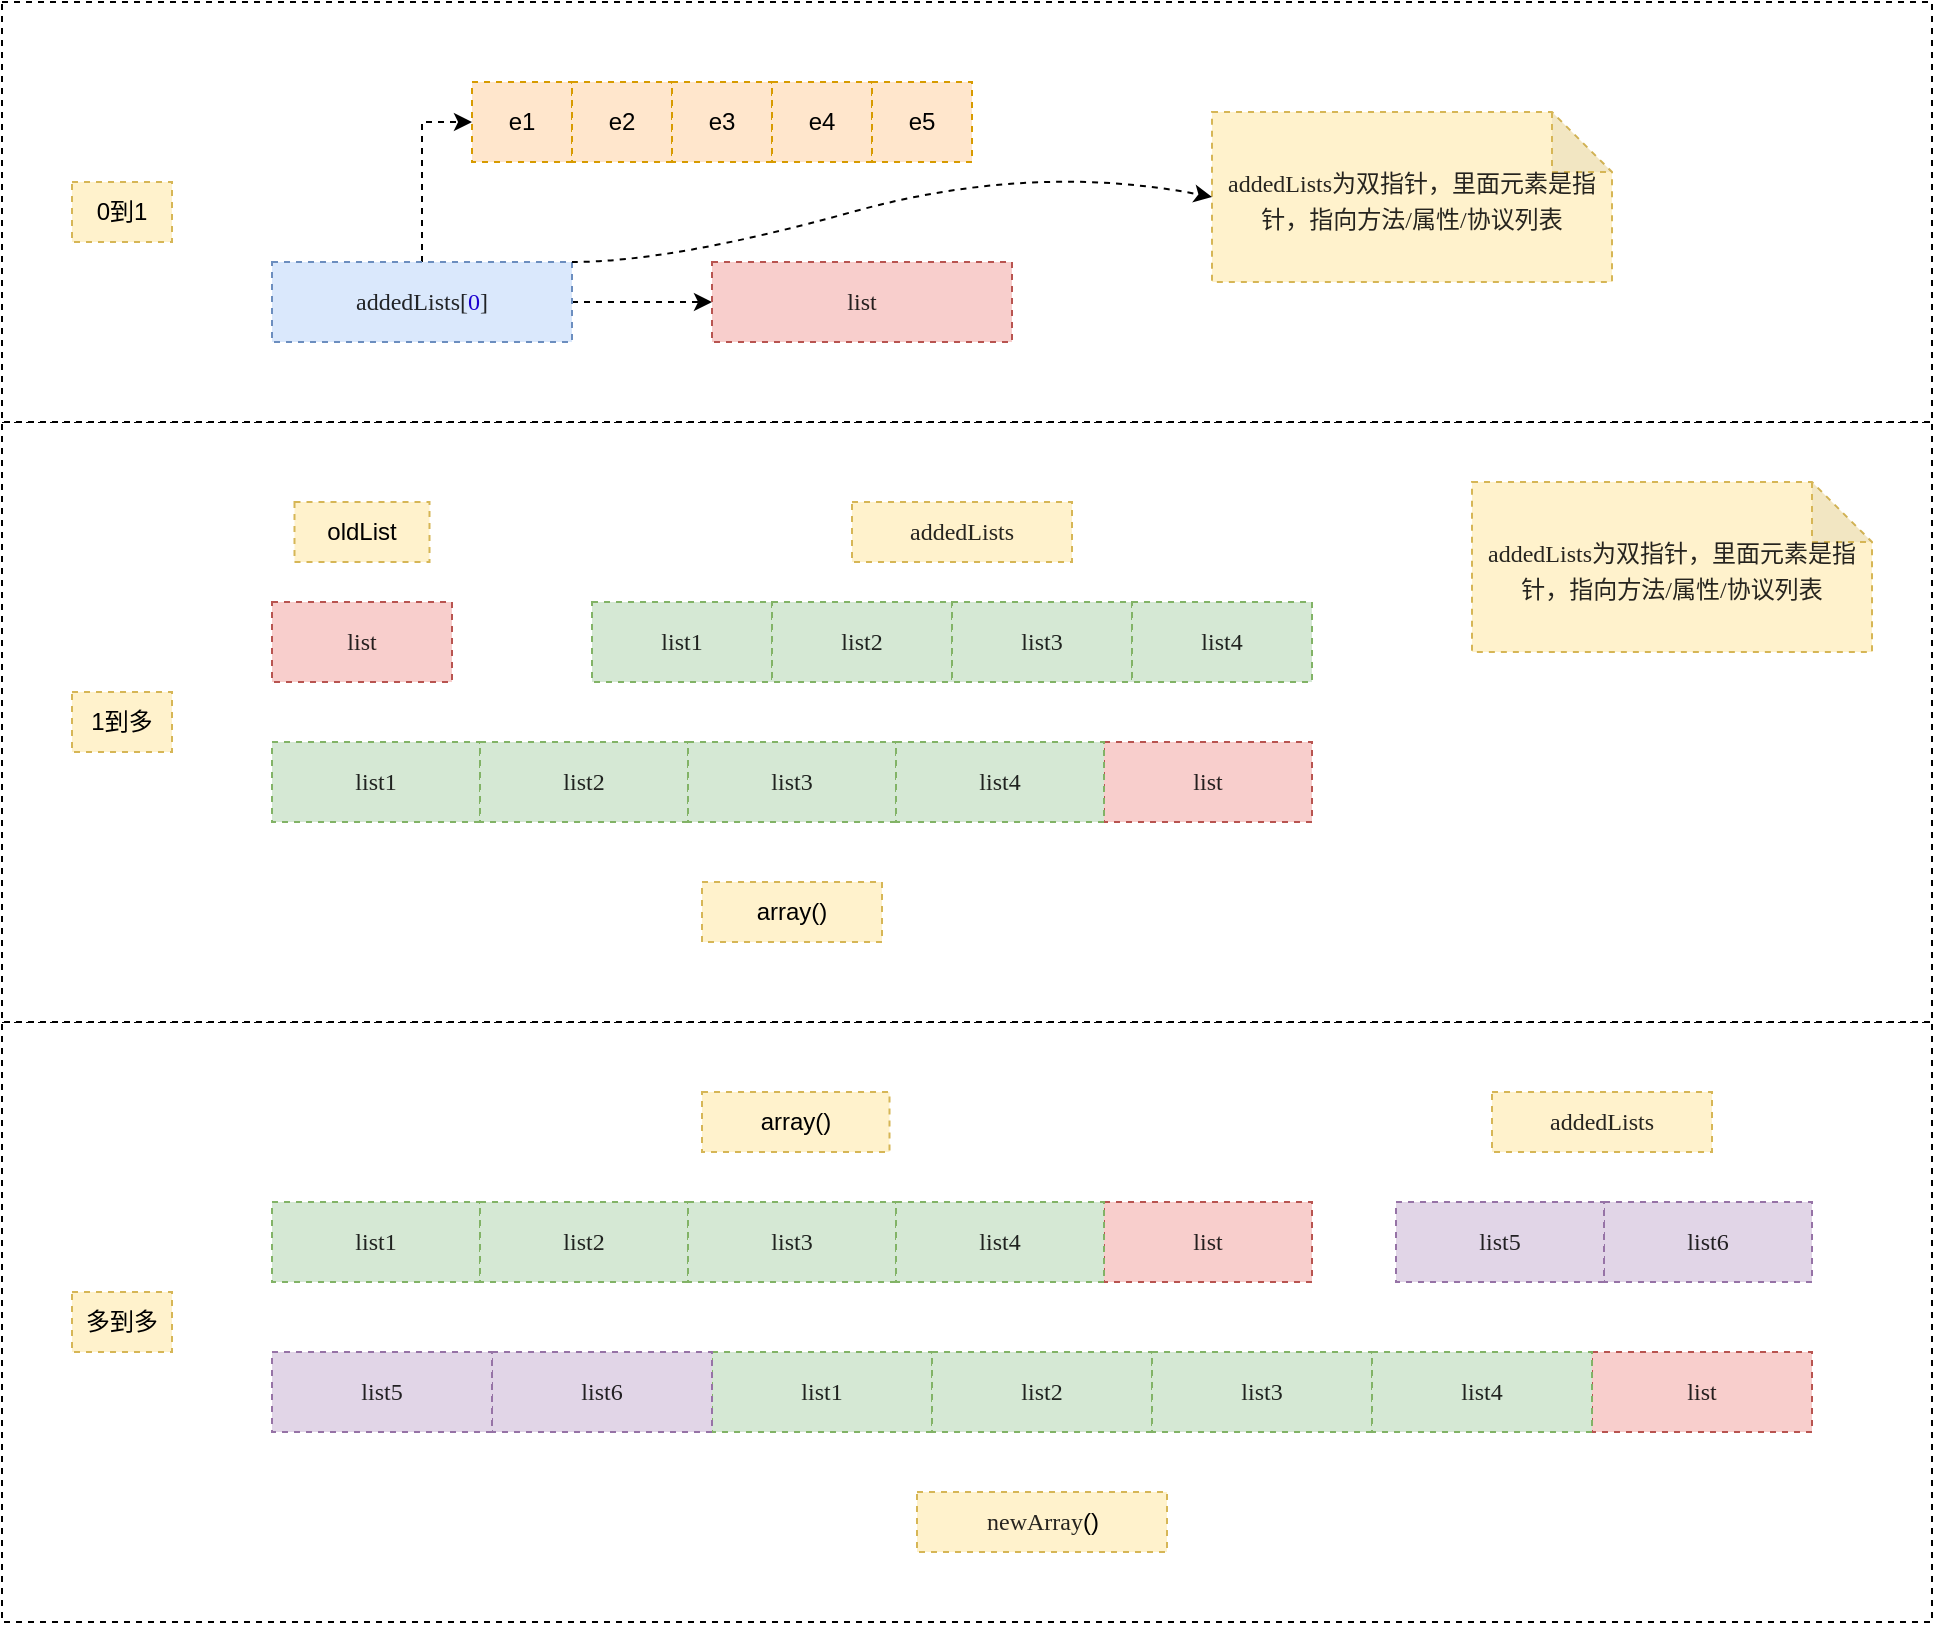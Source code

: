 <mxfile version="14.9.4" type="github">
  <diagram id="C5RBs43oDa-KdzZeNtuy" name="Page-1">
    <mxGraphModel dx="974" dy="894" grid="1" gridSize="10" guides="1" tooltips="1" connect="1" arrows="1" fold="1" page="1" pageScale="1" pageWidth="827" pageHeight="1169" math="0" shadow="0">
      <root>
        <mxCell id="WIyWlLk6GJQsqaUBKTNV-0" />
        <mxCell id="WIyWlLk6GJQsqaUBKTNV-1" parent="WIyWlLk6GJQsqaUBKTNV-0" />
        <mxCell id="Md4piqNgcGMEt9OnkXE3-55" value="" style="rounded=0;whiteSpace=wrap;html=1;dashed=1;labelBackgroundColor=none;" vertex="1" parent="WIyWlLk6GJQsqaUBKTNV-1">
          <mxGeometry x="15" y="600" width="965" height="300" as="geometry" />
        </mxCell>
        <mxCell id="Md4piqNgcGMEt9OnkXE3-54" value="" style="rounded=0;whiteSpace=wrap;html=1;dashed=1;labelBackgroundColor=none;" vertex="1" parent="WIyWlLk6GJQsqaUBKTNV-1">
          <mxGeometry x="15" y="300" width="965" height="300" as="geometry" />
        </mxCell>
        <mxCell id="Md4piqNgcGMEt9OnkXE3-53" value="" style="rounded=0;whiteSpace=wrap;html=1;dashed=1;labelBackgroundColor=none;" vertex="1" parent="WIyWlLk6GJQsqaUBKTNV-1">
          <mxGeometry x="15" y="90" width="965" height="210" as="geometry" />
        </mxCell>
        <mxCell id="Md4piqNgcGMEt9OnkXE3-8" style="edgeStyle=orthogonalEdgeStyle;rounded=0;orthogonalLoop=1;jettySize=auto;html=1;exitX=0.5;exitY=0;exitDx=0;exitDy=0;entryX=0;entryY=0.5;entryDx=0;entryDy=0;dashed=1;" edge="1" parent="WIyWlLk6GJQsqaUBKTNV-1" source="Md4piqNgcGMEt9OnkXE3-0" target="Md4piqNgcGMEt9OnkXE3-2">
          <mxGeometry relative="1" as="geometry" />
        </mxCell>
        <mxCell id="Md4piqNgcGMEt9OnkXE3-51" style="edgeStyle=orthogonalEdgeStyle;rounded=0;orthogonalLoop=1;jettySize=auto;html=1;exitX=1;exitY=0.5;exitDx=0;exitDy=0;entryX=0;entryY=0.5;entryDx=0;entryDy=0;dashed=1;" edge="1" parent="WIyWlLk6GJQsqaUBKTNV-1" source="Md4piqNgcGMEt9OnkXE3-0" target="Md4piqNgcGMEt9OnkXE3-7">
          <mxGeometry relative="1" as="geometry" />
        </mxCell>
        <mxCell id="Md4piqNgcGMEt9OnkXE3-0" value="&lt;p style=&quot;margin: 0px; font-stretch: normal; line-height: normal; font-family: menlo; color: rgba(0, 0, 0, 0.85);&quot;&gt;addedLists[&lt;span style=&quot;color: #1c00cf&quot;&gt;0&lt;/span&gt;]&lt;/p&gt;" style="rounded=0;whiteSpace=wrap;html=1;fillColor=#dae8fc;strokeColor=#6c8ebf;labelBackgroundColor=none;dashed=1;" vertex="1" parent="WIyWlLk6GJQsqaUBKTNV-1">
          <mxGeometry x="150" y="220" width="150" height="40" as="geometry" />
        </mxCell>
        <mxCell id="Md4piqNgcGMEt9OnkXE3-1" value="0到1" style="text;html=1;strokeColor=#d6b656;fillColor=#fff2cc;align=center;verticalAlign=middle;whiteSpace=wrap;rounded=0;dashed=1;" vertex="1" parent="WIyWlLk6GJQsqaUBKTNV-1">
          <mxGeometry x="50" y="180" width="50" height="30" as="geometry" />
        </mxCell>
        <mxCell id="Md4piqNgcGMEt9OnkXE3-7" value="&lt;p style=&quot;margin: 0px ; font-stretch: normal ; line-height: normal ; font-family: &amp;#34;menlo&amp;#34; ; color: rgba(0 , 0 , 0 , 0.85)&quot;&gt;list&lt;/p&gt;" style="rounded=0;whiteSpace=wrap;html=1;fillColor=#f8cecc;strokeColor=#b85450;labelBackgroundColor=none;dashed=1;" vertex="1" parent="WIyWlLk6GJQsqaUBKTNV-1">
          <mxGeometry x="370" y="220" width="150" height="40" as="geometry" />
        </mxCell>
        <mxCell id="Md4piqNgcGMEt9OnkXE3-10" value="1到多" style="text;html=1;strokeColor=#d6b656;fillColor=#fff2cc;align=center;verticalAlign=middle;whiteSpace=wrap;rounded=0;dashed=1;" vertex="1" parent="WIyWlLk6GJQsqaUBKTNV-1">
          <mxGeometry x="50" y="435" width="50" height="30" as="geometry" />
        </mxCell>
        <mxCell id="Md4piqNgcGMEt9OnkXE3-12" value="&lt;p style=&quot;margin: 0px ; font-stretch: normal ; line-height: normal ; font-family: &amp;#34;menlo&amp;#34; ; color: rgba(0 , 0 , 0 , 0.85)&quot;&gt;list&lt;/p&gt;" style="rounded=0;whiteSpace=wrap;html=1;fillColor=#f8cecc;strokeColor=#b85450;labelBackgroundColor=none;dashed=1;" vertex="1" parent="WIyWlLk6GJQsqaUBKTNV-1">
          <mxGeometry x="150" y="390" width="90" height="40" as="geometry" />
        </mxCell>
        <mxCell id="Md4piqNgcGMEt9OnkXE3-13" value="oldList" style="text;html=1;strokeColor=#d6b656;fillColor=#fff2cc;align=center;verticalAlign=middle;whiteSpace=wrap;rounded=0;dashed=1;" vertex="1" parent="WIyWlLk6GJQsqaUBKTNV-1">
          <mxGeometry x="161.25" y="340" width="67.5" height="30" as="geometry" />
        </mxCell>
        <mxCell id="Md4piqNgcGMEt9OnkXE3-14" value="&lt;p style=&quot;margin: 0px; font-stretch: normal; line-height: normal; font-family: menlo; color: rgba(0, 0, 0, 0.85);&quot;&gt;addedLists&lt;/p&gt;" style="text;html=1;strokeColor=#d6b656;fillColor=#fff2cc;align=center;verticalAlign=middle;whiteSpace=wrap;rounded=0;dashed=1;labelBackgroundColor=none;" vertex="1" parent="WIyWlLk6GJQsqaUBKTNV-1">
          <mxGeometry x="440" y="340" width="110" height="30" as="geometry" />
        </mxCell>
        <mxCell id="Md4piqNgcGMEt9OnkXE3-15" value="&lt;p style=&quot;margin: 0px ; font-stretch: normal ; line-height: normal ; font-family: &amp;#34;menlo&amp;#34; ; color: rgba(0 , 0 , 0 , 0.85)&quot;&gt;list1&lt;/p&gt;" style="rounded=0;whiteSpace=wrap;html=1;fillColor=#d5e8d4;strokeColor=#82b366;labelBackgroundColor=none;dashed=1;" vertex="1" parent="WIyWlLk6GJQsqaUBKTNV-1">
          <mxGeometry x="310" y="390" width="90" height="40" as="geometry" />
        </mxCell>
        <mxCell id="Md4piqNgcGMEt9OnkXE3-16" value="&lt;p style=&quot;margin: 0px ; font-stretch: normal ; line-height: normal ; font-family: &amp;#34;menlo&amp;#34; ; color: rgba(0 , 0 , 0 , 0.85)&quot;&gt;list2&lt;/p&gt;" style="rounded=0;whiteSpace=wrap;html=1;fillColor=#d5e8d4;strokeColor=#82b366;labelBackgroundColor=none;dashed=1;" vertex="1" parent="WIyWlLk6GJQsqaUBKTNV-1">
          <mxGeometry x="400" y="390" width="90" height="40" as="geometry" />
        </mxCell>
        <mxCell id="Md4piqNgcGMEt9OnkXE3-17" value="&lt;p style=&quot;margin: 0px ; font-stretch: normal ; line-height: normal ; font-family: &amp;#34;menlo&amp;#34; ; color: rgba(0 , 0 , 0 , 0.85)&quot;&gt;list3&lt;/p&gt;" style="rounded=0;whiteSpace=wrap;html=1;fillColor=#d5e8d4;strokeColor=#82b366;labelBackgroundColor=none;dashed=1;" vertex="1" parent="WIyWlLk6GJQsqaUBKTNV-1">
          <mxGeometry x="490" y="390" width="90" height="40" as="geometry" />
        </mxCell>
        <mxCell id="Md4piqNgcGMEt9OnkXE3-18" value="&lt;p style=&quot;margin: 0px ; font-stretch: normal ; line-height: normal ; font-family: &amp;#34;menlo&amp;#34; ; color: rgba(0 , 0 , 0 , 0.85)&quot;&gt;list4&lt;/p&gt;" style="rounded=0;whiteSpace=wrap;html=1;fillColor=#d5e8d4;strokeColor=#82b366;labelBackgroundColor=none;dashed=1;" vertex="1" parent="WIyWlLk6GJQsqaUBKTNV-1">
          <mxGeometry x="580" y="390" width="90" height="40" as="geometry" />
        </mxCell>
        <mxCell id="Md4piqNgcGMEt9OnkXE3-19" value="&lt;p style=&quot;margin: 0px ; font-stretch: normal ; line-height: normal ; font-family: &amp;#34;menlo&amp;#34; ; color: rgba(0 , 0 , 0 , 0.85)&quot;&gt;list&lt;/p&gt;" style="rounded=0;whiteSpace=wrap;html=1;fillColor=#f8cecc;strokeColor=#b85450;labelBackgroundColor=none;dashed=1;horizontal=1;" vertex="1" parent="WIyWlLk6GJQsqaUBKTNV-1">
          <mxGeometry x="566" y="460" width="104" height="40" as="geometry" />
        </mxCell>
        <mxCell id="Md4piqNgcGMEt9OnkXE3-20" value="&lt;p style=&quot;margin: 0px ; font-stretch: normal ; line-height: normal ; font-family: &amp;#34;menlo&amp;#34; ; color: rgba(0 , 0 , 0 , 0.85)&quot;&gt;list1&lt;/p&gt;" style="rounded=0;whiteSpace=wrap;html=1;fillColor=#d5e8d4;strokeColor=#82b366;labelBackgroundColor=none;dashed=1;" vertex="1" parent="WIyWlLk6GJQsqaUBKTNV-1">
          <mxGeometry x="150" y="460" width="104" height="40" as="geometry" />
        </mxCell>
        <mxCell id="Md4piqNgcGMEt9OnkXE3-21" value="&lt;p style=&quot;margin: 0px ; font-stretch: normal ; line-height: normal ; font-family: &amp;#34;menlo&amp;#34; ; color: rgba(0 , 0 , 0 , 0.85)&quot;&gt;list2&lt;/p&gt;" style="rounded=0;whiteSpace=wrap;html=1;fillColor=#d5e8d4;strokeColor=#82b366;labelBackgroundColor=none;dashed=1;" vertex="1" parent="WIyWlLk6GJQsqaUBKTNV-1">
          <mxGeometry x="254" y="460" width="104" height="40" as="geometry" />
        </mxCell>
        <mxCell id="Md4piqNgcGMEt9OnkXE3-22" value="&lt;p style=&quot;margin: 0px ; font-stretch: normal ; line-height: normal ; font-family: &amp;#34;menlo&amp;#34; ; color: rgba(0 , 0 , 0 , 0.85)&quot;&gt;list3&lt;/p&gt;" style="rounded=0;whiteSpace=wrap;html=1;fillColor=#d5e8d4;strokeColor=#82b366;labelBackgroundColor=none;dashed=1;" vertex="1" parent="WIyWlLk6GJQsqaUBKTNV-1">
          <mxGeometry x="358" y="460" width="104" height="40" as="geometry" />
        </mxCell>
        <mxCell id="Md4piqNgcGMEt9OnkXE3-23" value="&lt;p style=&quot;margin: 0px ; font-stretch: normal ; line-height: normal ; font-family: &amp;#34;menlo&amp;#34; ; color: rgba(0 , 0 , 0 , 0.85)&quot;&gt;list4&lt;/p&gt;" style="rounded=0;whiteSpace=wrap;html=1;fillColor=#d5e8d4;strokeColor=#82b366;labelBackgroundColor=none;dashed=1;horizontal=1;" vertex="1" parent="WIyWlLk6GJQsqaUBKTNV-1">
          <mxGeometry x="462" y="460" width="104" height="40" as="geometry" />
        </mxCell>
        <mxCell id="Md4piqNgcGMEt9OnkXE3-24" value="" style="group" vertex="1" connectable="0" parent="WIyWlLk6GJQsqaUBKTNV-1">
          <mxGeometry x="250" y="130" width="250" height="40" as="geometry" />
        </mxCell>
        <mxCell id="Md4piqNgcGMEt9OnkXE3-2" value="e1" style="rounded=0;whiteSpace=wrap;html=1;fillColor=#ffe6cc;strokeColor=#d79b00;dashed=1;" vertex="1" parent="Md4piqNgcGMEt9OnkXE3-24">
          <mxGeometry width="50" height="40" as="geometry" />
        </mxCell>
        <mxCell id="Md4piqNgcGMEt9OnkXE3-3" value="e2" style="rounded=0;whiteSpace=wrap;html=1;fillColor=#ffe6cc;strokeColor=#d79b00;dashed=1;" vertex="1" parent="Md4piqNgcGMEt9OnkXE3-24">
          <mxGeometry x="50" width="50" height="40" as="geometry" />
        </mxCell>
        <mxCell id="Md4piqNgcGMEt9OnkXE3-4" value="e3" style="rounded=0;whiteSpace=wrap;html=1;fillColor=#ffe6cc;strokeColor=#d79b00;dashed=1;" vertex="1" parent="Md4piqNgcGMEt9OnkXE3-24">
          <mxGeometry x="100" width="50" height="40" as="geometry" />
        </mxCell>
        <mxCell id="Md4piqNgcGMEt9OnkXE3-5" value="e4" style="rounded=0;whiteSpace=wrap;html=1;fillColor=#ffe6cc;strokeColor=#d79b00;dashed=1;" vertex="1" parent="Md4piqNgcGMEt9OnkXE3-24">
          <mxGeometry x="150" width="50" height="40" as="geometry" />
        </mxCell>
        <mxCell id="Md4piqNgcGMEt9OnkXE3-6" value="e5" style="rounded=0;whiteSpace=wrap;html=1;fillColor=#ffe6cc;strokeColor=#d79b00;dashed=1;" vertex="1" parent="Md4piqNgcGMEt9OnkXE3-24">
          <mxGeometry x="200" width="50" height="40" as="geometry" />
        </mxCell>
        <mxCell id="Md4piqNgcGMEt9OnkXE3-26" value="array()" style="text;html=1;strokeColor=#d6b656;fillColor=#fff2cc;align=center;verticalAlign=middle;whiteSpace=wrap;rounded=0;dashed=1;" vertex="1" parent="WIyWlLk6GJQsqaUBKTNV-1">
          <mxGeometry x="365" y="530" width="90" height="30" as="geometry" />
        </mxCell>
        <mxCell id="Md4piqNgcGMEt9OnkXE3-27" value="多到多" style="text;html=1;strokeColor=#d6b656;fillColor=#fff2cc;align=center;verticalAlign=middle;whiteSpace=wrap;rounded=0;dashed=1;" vertex="1" parent="WIyWlLk6GJQsqaUBKTNV-1">
          <mxGeometry x="50" y="735" width="50" height="30" as="geometry" />
        </mxCell>
        <mxCell id="Md4piqNgcGMEt9OnkXE3-29" value="array()" style="text;html=1;strokeColor=#d6b656;fillColor=#fff2cc;align=center;verticalAlign=middle;whiteSpace=wrap;rounded=0;dashed=1;" vertex="1" parent="WIyWlLk6GJQsqaUBKTNV-1">
          <mxGeometry x="365" y="635" width="93.75" height="30" as="geometry" />
        </mxCell>
        <mxCell id="Md4piqNgcGMEt9OnkXE3-30" value="&lt;p style=&quot;margin: 0px; font-stretch: normal; line-height: normal; font-family: menlo; color: rgba(0, 0, 0, 0.85);&quot;&gt;addedLists&lt;/p&gt;" style="text;html=1;strokeColor=#d6b656;fillColor=#fff2cc;align=center;verticalAlign=middle;whiteSpace=wrap;rounded=0;dashed=1;labelBackgroundColor=none;" vertex="1" parent="WIyWlLk6GJQsqaUBKTNV-1">
          <mxGeometry x="760" y="635" width="110" height="30" as="geometry" />
        </mxCell>
        <mxCell id="Md4piqNgcGMEt9OnkXE3-35" value="&lt;p style=&quot;margin: 0px ; font-stretch: normal ; line-height: normal ; font-family: &amp;#34;menlo&amp;#34; ; color: rgba(0 , 0 , 0 , 0.85)&quot;&gt;list&lt;/p&gt;" style="rounded=0;whiteSpace=wrap;html=1;fillColor=#f8cecc;strokeColor=#b85450;labelBackgroundColor=none;dashed=1;horizontal=1;" vertex="1" parent="WIyWlLk6GJQsqaUBKTNV-1">
          <mxGeometry x="566" y="690" width="104" height="40" as="geometry" />
        </mxCell>
        <mxCell id="Md4piqNgcGMEt9OnkXE3-36" value="&lt;p style=&quot;margin: 0px ; font-stretch: normal ; line-height: normal ; font-family: &amp;#34;menlo&amp;#34; ; color: rgba(0 , 0 , 0 , 0.85)&quot;&gt;list1&lt;/p&gt;" style="rounded=0;whiteSpace=wrap;html=1;fillColor=#d5e8d4;strokeColor=#82b366;labelBackgroundColor=none;dashed=1;" vertex="1" parent="WIyWlLk6GJQsqaUBKTNV-1">
          <mxGeometry x="150" y="690" width="104" height="40" as="geometry" />
        </mxCell>
        <mxCell id="Md4piqNgcGMEt9OnkXE3-37" value="&lt;p style=&quot;margin: 0px ; font-stretch: normal ; line-height: normal ; font-family: &amp;#34;menlo&amp;#34; ; color: rgba(0 , 0 , 0 , 0.85)&quot;&gt;list2&lt;/p&gt;" style="rounded=0;whiteSpace=wrap;html=1;fillColor=#d5e8d4;strokeColor=#82b366;labelBackgroundColor=none;dashed=1;" vertex="1" parent="WIyWlLk6GJQsqaUBKTNV-1">
          <mxGeometry x="254" y="690" width="104" height="40" as="geometry" />
        </mxCell>
        <mxCell id="Md4piqNgcGMEt9OnkXE3-38" value="&lt;p style=&quot;margin: 0px ; font-stretch: normal ; line-height: normal ; font-family: &amp;#34;menlo&amp;#34; ; color: rgba(0 , 0 , 0 , 0.85)&quot;&gt;list3&lt;/p&gt;" style="rounded=0;whiteSpace=wrap;html=1;fillColor=#d5e8d4;strokeColor=#82b366;labelBackgroundColor=none;dashed=1;" vertex="1" parent="WIyWlLk6GJQsqaUBKTNV-1">
          <mxGeometry x="358" y="690" width="104" height="40" as="geometry" />
        </mxCell>
        <mxCell id="Md4piqNgcGMEt9OnkXE3-39" value="&lt;p style=&quot;margin: 0px ; font-stretch: normal ; line-height: normal ; font-family: &amp;#34;menlo&amp;#34; ; color: rgba(0 , 0 , 0 , 0.85)&quot;&gt;list4&lt;/p&gt;" style="rounded=0;whiteSpace=wrap;html=1;fillColor=#d5e8d4;strokeColor=#82b366;labelBackgroundColor=none;dashed=1;horizontal=1;" vertex="1" parent="WIyWlLk6GJQsqaUBKTNV-1">
          <mxGeometry x="462" y="690" width="104" height="40" as="geometry" />
        </mxCell>
        <mxCell id="Md4piqNgcGMEt9OnkXE3-40" value="&lt;span style=&quot;color: rgba(0, 0, 0, 0.85); font-family: menlo;&quot;&gt;newArray&lt;/span&gt;()" style="text;html=1;strokeColor=#d6b656;fillColor=#fff2cc;align=center;verticalAlign=middle;whiteSpace=wrap;rounded=0;dashed=1;labelBackgroundColor=none;" vertex="1" parent="WIyWlLk6GJQsqaUBKTNV-1">
          <mxGeometry x="472.5" y="835" width="125" height="30" as="geometry" />
        </mxCell>
        <mxCell id="Md4piqNgcGMEt9OnkXE3-41" value="&lt;p style=&quot;margin: 0px ; font-stretch: normal ; line-height: normal ; font-family: &amp;#34;menlo&amp;#34; ; color: rgba(0 , 0 , 0 , 0.85)&quot;&gt;list6&lt;/p&gt;" style="rounded=0;whiteSpace=wrap;html=1;fillColor=#e1d5e7;strokeColor=#9673a6;labelBackgroundColor=none;dashed=1;horizontal=1;" vertex="1" parent="WIyWlLk6GJQsqaUBKTNV-1">
          <mxGeometry x="816" y="690" width="104" height="40" as="geometry" />
        </mxCell>
        <mxCell id="Md4piqNgcGMEt9OnkXE3-42" value="&lt;p style=&quot;margin: 0px ; font-stretch: normal ; line-height: normal ; font-family: &amp;#34;menlo&amp;#34; ; color: rgba(0 , 0 , 0 , 0.85)&quot;&gt;list5&lt;/p&gt;" style="rounded=0;whiteSpace=wrap;html=1;fillColor=#e1d5e7;strokeColor=#9673a6;labelBackgroundColor=none;dashed=1;horizontal=1;" vertex="1" parent="WIyWlLk6GJQsqaUBKTNV-1">
          <mxGeometry x="712" y="690" width="104" height="40" as="geometry" />
        </mxCell>
        <mxCell id="Md4piqNgcGMEt9OnkXE3-44" value="&lt;p style=&quot;margin: 0px ; font-stretch: normal ; line-height: normal ; font-family: &amp;#34;menlo&amp;#34; ; color: rgba(0 , 0 , 0 , 0.85)&quot;&gt;list&lt;/p&gt;" style="rounded=0;whiteSpace=wrap;html=1;fillColor=#f8cecc;strokeColor=#b85450;labelBackgroundColor=none;dashed=1;horizontal=1;" vertex="1" parent="WIyWlLk6GJQsqaUBKTNV-1">
          <mxGeometry x="810" y="765" width="110" height="40" as="geometry" />
        </mxCell>
        <mxCell id="Md4piqNgcGMEt9OnkXE3-45" value="&lt;p style=&quot;margin: 0px ; font-stretch: normal ; line-height: normal ; font-family: &amp;#34;menlo&amp;#34; ; color: rgba(0 , 0 , 0 , 0.85)&quot;&gt;list1&lt;/p&gt;" style="rounded=0;whiteSpace=wrap;html=1;fillColor=#d5e8d4;strokeColor=#82b366;labelBackgroundColor=none;dashed=1;" vertex="1" parent="WIyWlLk6GJQsqaUBKTNV-1">
          <mxGeometry x="370" y="765" width="110" height="40" as="geometry" />
        </mxCell>
        <mxCell id="Md4piqNgcGMEt9OnkXE3-46" value="&lt;p style=&quot;margin: 0px ; font-stretch: normal ; line-height: normal ; font-family: &amp;#34;menlo&amp;#34; ; color: rgba(0 , 0 , 0 , 0.85)&quot;&gt;list2&lt;/p&gt;" style="rounded=0;whiteSpace=wrap;html=1;fillColor=#d5e8d4;strokeColor=#82b366;labelBackgroundColor=none;dashed=1;" vertex="1" parent="WIyWlLk6GJQsqaUBKTNV-1">
          <mxGeometry x="480" y="765" width="110" height="40" as="geometry" />
        </mxCell>
        <mxCell id="Md4piqNgcGMEt9OnkXE3-47" value="&lt;p style=&quot;margin: 0px ; font-stretch: normal ; line-height: normal ; font-family: &amp;#34;menlo&amp;#34; ; color: rgba(0 , 0 , 0 , 0.85)&quot;&gt;list3&lt;/p&gt;" style="rounded=0;whiteSpace=wrap;html=1;fillColor=#d5e8d4;strokeColor=#82b366;labelBackgroundColor=none;dashed=1;" vertex="1" parent="WIyWlLk6GJQsqaUBKTNV-1">
          <mxGeometry x="590" y="765" width="110" height="40" as="geometry" />
        </mxCell>
        <mxCell id="Md4piqNgcGMEt9OnkXE3-48" value="&lt;p style=&quot;margin: 0px ; font-stretch: normal ; line-height: normal ; font-family: &amp;#34;menlo&amp;#34; ; color: rgba(0 , 0 , 0 , 0.85)&quot;&gt;list4&lt;/p&gt;" style="rounded=0;whiteSpace=wrap;html=1;fillColor=#d5e8d4;strokeColor=#82b366;labelBackgroundColor=none;dashed=1;horizontal=1;" vertex="1" parent="WIyWlLk6GJQsqaUBKTNV-1">
          <mxGeometry x="700" y="765" width="110" height="40" as="geometry" />
        </mxCell>
        <mxCell id="Md4piqNgcGMEt9OnkXE3-49" value="&lt;p style=&quot;margin: 0px ; font-stretch: normal ; line-height: normal ; font-family: &amp;#34;menlo&amp;#34; ; color: rgba(0 , 0 , 0 , 0.85)&quot;&gt;list6&lt;/p&gt;" style="rounded=0;whiteSpace=wrap;html=1;fillColor=#e1d5e7;strokeColor=#9673a6;labelBackgroundColor=none;dashed=1;horizontal=1;" vertex="1" parent="WIyWlLk6GJQsqaUBKTNV-1">
          <mxGeometry x="260" y="765" width="110" height="40" as="geometry" />
        </mxCell>
        <mxCell id="Md4piqNgcGMEt9OnkXE3-50" value="&lt;p style=&quot;margin: 0px ; font-stretch: normal ; line-height: normal ; font-family: &amp;#34;menlo&amp;#34; ; color: rgba(0 , 0 , 0 , 0.85)&quot;&gt;list5&lt;/p&gt;" style="rounded=0;whiteSpace=wrap;html=1;fillColor=#e1d5e7;strokeColor=#9673a6;labelBackgroundColor=none;dashed=1;horizontal=1;" vertex="1" parent="WIyWlLk6GJQsqaUBKTNV-1">
          <mxGeometry x="150" y="765" width="110" height="40" as="geometry" />
        </mxCell>
        <mxCell id="Md4piqNgcGMEt9OnkXE3-56" value="&lt;p style=&quot;margin: 0px ; font-stretch: normal ; line-height: normal ; font-family: &amp;#34;menlo&amp;#34; ; color: rgba(0 , 0 , 0 , 0.85)&quot;&gt;addedLists为双指针，里面元素是指针，指向方法/属性/协议列表&lt;/p&gt;" style="shape=note;whiteSpace=wrap;html=1;backgroundOutline=1;darkOpacity=0.05;dashed=1;labelBackgroundColor=none;fillColor=#fff2cc;strokeColor=#d6b656;" vertex="1" parent="WIyWlLk6GJQsqaUBKTNV-1">
          <mxGeometry x="620" y="145" width="200" height="85" as="geometry" />
        </mxCell>
        <mxCell id="Md4piqNgcGMEt9OnkXE3-57" value="" style="curved=1;endArrow=classic;html=1;dashed=1;entryX=0;entryY=0.5;entryDx=0;entryDy=0;entryPerimeter=0;exitX=1;exitY=0;exitDx=0;exitDy=0;" edge="1" parent="WIyWlLk6GJQsqaUBKTNV-1" source="Md4piqNgcGMEt9OnkXE3-0" target="Md4piqNgcGMEt9OnkXE3-56">
          <mxGeometry width="50" height="50" relative="1" as="geometry">
            <mxPoint x="320" y="220" as="sourcePoint" />
            <mxPoint x="560" y="180" as="targetPoint" />
            <Array as="points">
              <mxPoint x="350" y="220" />
              <mxPoint x="530" y="170" />
            </Array>
          </mxGeometry>
        </mxCell>
        <mxCell id="Md4piqNgcGMEt9OnkXE3-59" value="&lt;p style=&quot;margin: 0px ; font-stretch: normal ; line-height: normal ; font-family: &amp;#34;menlo&amp;#34; ; color: rgba(0 , 0 , 0 , 0.85)&quot;&gt;addedLists为双指针，里面元素是指针，指向方法/属性/协议列表&lt;/p&gt;" style="shape=note;whiteSpace=wrap;html=1;backgroundOutline=1;darkOpacity=0.05;dashed=1;labelBackgroundColor=none;fillColor=#fff2cc;strokeColor=#d6b656;" vertex="1" parent="WIyWlLk6GJQsqaUBKTNV-1">
          <mxGeometry x="750" y="330" width="200" height="85" as="geometry" />
        </mxCell>
      </root>
    </mxGraphModel>
  </diagram>
</mxfile>
